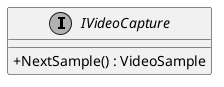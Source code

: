 @startuml
skinparam monochrome true
skinparam classAttributeIconSize 0

interface IVideoCapture {
    + NextSample() : VideoSample
}
@enduml

